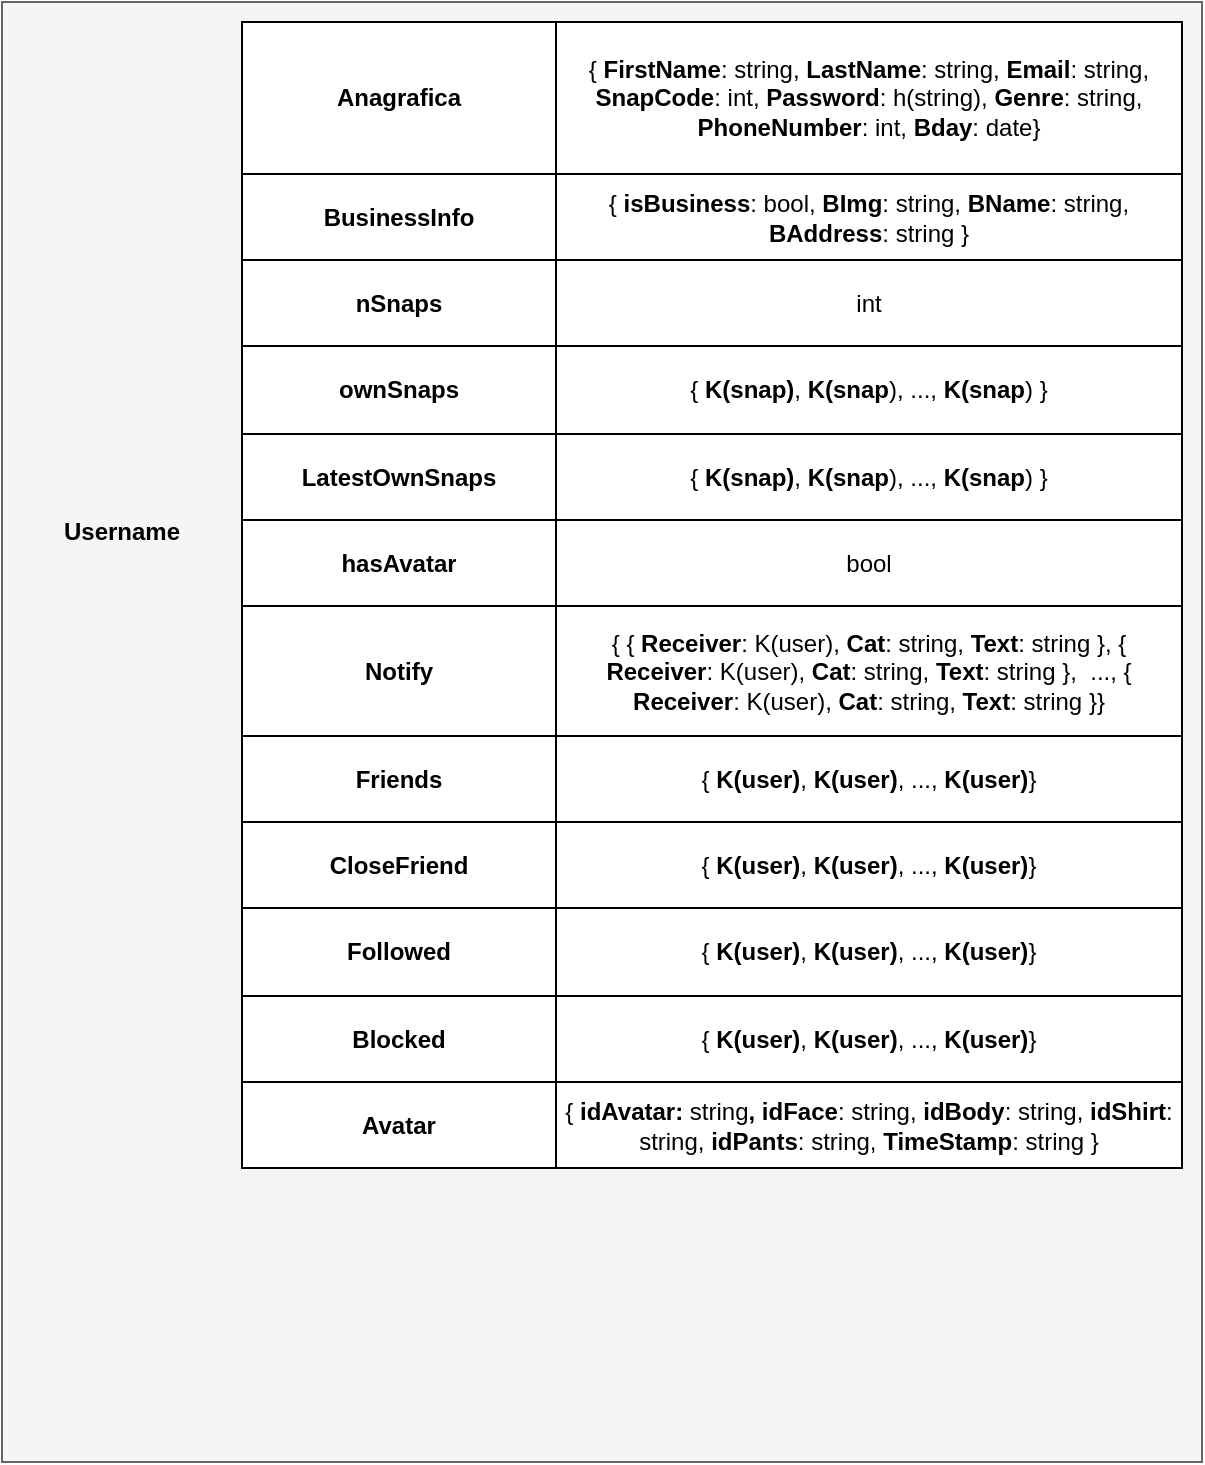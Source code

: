 <mxfile version="22.0.8" type="github">
  <diagram name="Page-1" id="lnG2zAfyn-MAA1SeDjfi">
    <mxGraphModel dx="1050" dy="479" grid="1" gridSize="10" guides="1" tooltips="1" connect="1" arrows="1" fold="1" page="1" pageScale="1" pageWidth="1169" pageHeight="827" math="0" shadow="0">
      <root>
        <mxCell id="0" />
        <mxCell id="1" parent="0" />
        <mxCell id="Hmr-0E7K-5ribQI1uCZg-1" value="" style="rounded=0;whiteSpace=wrap;html=1;fillColor=#f5f5f5;fontColor=#333333;strokeColor=#666666;" vertex="1" parent="1">
          <mxGeometry x="290" y="90" width="600" height="730" as="geometry" />
        </mxCell>
        <mxCell id="Hmr-0E7K-5ribQI1uCZg-2" value="&lt;font size=&quot;1&quot;&gt;&lt;b&gt;&lt;font style=&quot;font-size: 12px;&quot;&gt;Username&lt;/font&gt;&lt;/b&gt;&lt;/font&gt;" style="text;html=1;strokeColor=none;fillColor=none;align=center;verticalAlign=middle;whiteSpace=wrap;rounded=0;" vertex="1" parent="1">
          <mxGeometry x="320" y="340" width="60" height="30" as="geometry" />
        </mxCell>
        <mxCell id="Hmr-0E7K-5ribQI1uCZg-3" value="" style="shape=table;startSize=0;container=1;collapsible=0;childLayout=tableLayout;" vertex="1" parent="1">
          <mxGeometry x="410" y="100" width="470" height="573" as="geometry" />
        </mxCell>
        <mxCell id="Hmr-0E7K-5ribQI1uCZg-4" value="" style="shape=tableRow;horizontal=0;startSize=0;swimlaneHead=0;swimlaneBody=0;strokeColor=inherit;top=0;left=0;bottom=0;right=0;collapsible=0;dropTarget=0;fillColor=none;points=[[0,0.5],[1,0.5]];portConstraint=eastwest;" vertex="1" parent="Hmr-0E7K-5ribQI1uCZg-3">
          <mxGeometry width="470" height="76" as="geometry" />
        </mxCell>
        <mxCell id="Hmr-0E7K-5ribQI1uCZg-5" value="&lt;b&gt;Anagrafica&lt;/b&gt;" style="shape=partialRectangle;html=1;whiteSpace=wrap;connectable=0;strokeColor=inherit;overflow=hidden;fillColor=none;top=0;left=0;bottom=0;right=0;pointerEvents=1;" vertex="1" parent="Hmr-0E7K-5ribQI1uCZg-4">
          <mxGeometry width="157" height="76" as="geometry">
            <mxRectangle width="157" height="76" as="alternateBounds" />
          </mxGeometry>
        </mxCell>
        <mxCell id="Hmr-0E7K-5ribQI1uCZg-6" value="{ &lt;b&gt;FirstName&lt;/b&gt;: string, &lt;b&gt;LastName&lt;/b&gt;: string, &lt;b&gt;Email&lt;/b&gt;: string, &lt;b&gt;SnapCode&lt;/b&gt;: int, &lt;b&gt;Password&lt;/b&gt;: h(string), &lt;b&gt;Genre&lt;/b&gt;: string, &lt;b&gt;PhoneNumber&lt;/b&gt;: int, &lt;b&gt;Bday&lt;/b&gt;: date}" style="shape=partialRectangle;html=1;whiteSpace=wrap;connectable=0;strokeColor=inherit;overflow=hidden;fillColor=none;top=0;left=0;bottom=0;right=0;pointerEvents=1;" vertex="1" parent="Hmr-0E7K-5ribQI1uCZg-4">
          <mxGeometry x="157" width="313" height="76" as="geometry">
            <mxRectangle width="313" height="76" as="alternateBounds" />
          </mxGeometry>
        </mxCell>
        <mxCell id="Hmr-0E7K-5ribQI1uCZg-7" value="" style="shape=tableRow;horizontal=0;startSize=0;swimlaneHead=0;swimlaneBody=0;strokeColor=inherit;top=0;left=0;bottom=0;right=0;collapsible=0;dropTarget=0;fillColor=none;points=[[0,0.5],[1,0.5]];portConstraint=eastwest;" vertex="1" parent="Hmr-0E7K-5ribQI1uCZg-3">
          <mxGeometry y="76" width="470" height="43" as="geometry" />
        </mxCell>
        <mxCell id="Hmr-0E7K-5ribQI1uCZg-8" value="&lt;b&gt;BusinessInfo&lt;/b&gt;" style="shape=partialRectangle;html=1;whiteSpace=wrap;connectable=0;strokeColor=inherit;overflow=hidden;fillColor=none;top=0;left=0;bottom=0;right=0;pointerEvents=1;" vertex="1" parent="Hmr-0E7K-5ribQI1uCZg-7">
          <mxGeometry width="157" height="43" as="geometry">
            <mxRectangle width="157" height="43" as="alternateBounds" />
          </mxGeometry>
        </mxCell>
        <mxCell id="Hmr-0E7K-5ribQI1uCZg-9" value="{ &lt;b&gt;isBusiness&lt;/b&gt;: bool, &lt;b&gt;BImg&lt;/b&gt;: string, &lt;b&gt;BName&lt;/b&gt;: string, &lt;b&gt;BAddress&lt;/b&gt;: string }" style="shape=partialRectangle;html=1;whiteSpace=wrap;connectable=0;strokeColor=inherit;overflow=hidden;fillColor=none;top=0;left=0;bottom=0;right=0;pointerEvents=1;" vertex="1" parent="Hmr-0E7K-5ribQI1uCZg-7">
          <mxGeometry x="157" width="313" height="43" as="geometry">
            <mxRectangle width="313" height="43" as="alternateBounds" />
          </mxGeometry>
        </mxCell>
        <mxCell id="Hmr-0E7K-5ribQI1uCZg-10" value="" style="shape=tableRow;horizontal=0;startSize=0;swimlaneHead=0;swimlaneBody=0;strokeColor=inherit;top=0;left=0;bottom=0;right=0;collapsible=0;dropTarget=0;fillColor=none;points=[[0,0.5],[1,0.5]];portConstraint=eastwest;" vertex="1" parent="Hmr-0E7K-5ribQI1uCZg-3">
          <mxGeometry y="119" width="470" height="43" as="geometry" />
        </mxCell>
        <mxCell id="Hmr-0E7K-5ribQI1uCZg-11" value="&lt;b&gt;nSnaps&lt;/b&gt;" style="shape=partialRectangle;html=1;whiteSpace=wrap;connectable=0;strokeColor=inherit;overflow=hidden;fillColor=none;top=0;left=0;bottom=0;right=0;pointerEvents=1;" vertex="1" parent="Hmr-0E7K-5ribQI1uCZg-10">
          <mxGeometry width="157" height="43" as="geometry">
            <mxRectangle width="157" height="43" as="alternateBounds" />
          </mxGeometry>
        </mxCell>
        <mxCell id="Hmr-0E7K-5ribQI1uCZg-12" value="int" style="shape=partialRectangle;html=1;whiteSpace=wrap;connectable=0;strokeColor=inherit;overflow=hidden;fillColor=none;top=0;left=0;bottom=0;right=0;pointerEvents=1;" vertex="1" parent="Hmr-0E7K-5ribQI1uCZg-10">
          <mxGeometry x="157" width="313" height="43" as="geometry">
            <mxRectangle width="313" height="43" as="alternateBounds" />
          </mxGeometry>
        </mxCell>
        <mxCell id="Hmr-0E7K-5ribQI1uCZg-13" value="" style="shape=tableRow;horizontal=0;startSize=0;swimlaneHead=0;swimlaneBody=0;strokeColor=inherit;top=0;left=0;bottom=0;right=0;collapsible=0;dropTarget=0;fillColor=none;points=[[0,0.5],[1,0.5]];portConstraint=eastwest;" vertex="1" parent="Hmr-0E7K-5ribQI1uCZg-3">
          <mxGeometry y="162" width="470" height="44" as="geometry" />
        </mxCell>
        <mxCell id="Hmr-0E7K-5ribQI1uCZg-14" value="&lt;b&gt;ownSnaps&lt;/b&gt;" style="shape=partialRectangle;html=1;whiteSpace=wrap;connectable=0;strokeColor=inherit;overflow=hidden;fillColor=none;top=0;left=0;bottom=0;right=0;pointerEvents=1;" vertex="1" parent="Hmr-0E7K-5ribQI1uCZg-13">
          <mxGeometry width="157" height="44" as="geometry">
            <mxRectangle width="157" height="44" as="alternateBounds" />
          </mxGeometry>
        </mxCell>
        <mxCell id="Hmr-0E7K-5ribQI1uCZg-15" value="{&lt;b&gt; K(snap)&lt;/b&gt;, &lt;b&gt;K(snap&lt;/b&gt;), ..., &lt;b&gt;K(snap&lt;/b&gt;) }" style="shape=partialRectangle;html=1;whiteSpace=wrap;connectable=0;strokeColor=inherit;overflow=hidden;fillColor=none;top=0;left=0;bottom=0;right=0;pointerEvents=1;" vertex="1" parent="Hmr-0E7K-5ribQI1uCZg-13">
          <mxGeometry x="157" width="313" height="44" as="geometry">
            <mxRectangle width="313" height="44" as="alternateBounds" />
          </mxGeometry>
        </mxCell>
        <mxCell id="Hmr-0E7K-5ribQI1uCZg-16" value="" style="shape=tableRow;horizontal=0;startSize=0;swimlaneHead=0;swimlaneBody=0;strokeColor=inherit;top=0;left=0;bottom=0;right=0;collapsible=0;dropTarget=0;fillColor=none;points=[[0,0.5],[1,0.5]];portConstraint=eastwest;" vertex="1" parent="Hmr-0E7K-5ribQI1uCZg-3">
          <mxGeometry y="206" width="470" height="43" as="geometry" />
        </mxCell>
        <mxCell id="Hmr-0E7K-5ribQI1uCZg-17" value="&lt;b&gt;LatestOwnSnaps&lt;/b&gt;" style="shape=partialRectangle;html=1;whiteSpace=wrap;connectable=0;strokeColor=inherit;overflow=hidden;fillColor=none;top=0;left=0;bottom=0;right=0;pointerEvents=1;" vertex="1" parent="Hmr-0E7K-5ribQI1uCZg-16">
          <mxGeometry width="157" height="43" as="geometry">
            <mxRectangle width="157" height="43" as="alternateBounds" />
          </mxGeometry>
        </mxCell>
        <mxCell id="Hmr-0E7K-5ribQI1uCZg-18" value="{&lt;b&gt; K(snap)&lt;/b&gt;, &lt;b&gt;K(snap&lt;/b&gt;), ..., &lt;b&gt;K(snap&lt;/b&gt;) }" style="shape=partialRectangle;html=1;whiteSpace=wrap;connectable=0;strokeColor=inherit;overflow=hidden;fillColor=none;top=0;left=0;bottom=0;right=0;pointerEvents=1;" vertex="1" parent="Hmr-0E7K-5ribQI1uCZg-16">
          <mxGeometry x="157" width="313" height="43" as="geometry">
            <mxRectangle width="313" height="43" as="alternateBounds" />
          </mxGeometry>
        </mxCell>
        <mxCell id="Hmr-0E7K-5ribQI1uCZg-19" value="" style="shape=tableRow;horizontal=0;startSize=0;swimlaneHead=0;swimlaneBody=0;strokeColor=inherit;top=0;left=0;bottom=0;right=0;collapsible=0;dropTarget=0;fillColor=none;points=[[0,0.5],[1,0.5]];portConstraint=eastwest;" vertex="1" parent="Hmr-0E7K-5ribQI1uCZg-3">
          <mxGeometry y="249" width="470" height="43" as="geometry" />
        </mxCell>
        <mxCell id="Hmr-0E7K-5ribQI1uCZg-20" value="&lt;b&gt;hasAvatar&lt;/b&gt;" style="shape=partialRectangle;html=1;whiteSpace=wrap;connectable=0;strokeColor=inherit;overflow=hidden;fillColor=none;top=0;left=0;bottom=0;right=0;pointerEvents=1;" vertex="1" parent="Hmr-0E7K-5ribQI1uCZg-19">
          <mxGeometry width="157" height="43" as="geometry">
            <mxRectangle width="157" height="43" as="alternateBounds" />
          </mxGeometry>
        </mxCell>
        <mxCell id="Hmr-0E7K-5ribQI1uCZg-21" value="bool" style="shape=partialRectangle;html=1;whiteSpace=wrap;connectable=0;strokeColor=inherit;overflow=hidden;fillColor=none;top=0;left=0;bottom=0;right=0;pointerEvents=1;" vertex="1" parent="Hmr-0E7K-5ribQI1uCZg-19">
          <mxGeometry x="157" width="313" height="43" as="geometry">
            <mxRectangle width="313" height="43" as="alternateBounds" />
          </mxGeometry>
        </mxCell>
        <mxCell id="Hmr-0E7K-5ribQI1uCZg-22" value="" style="shape=tableRow;horizontal=0;startSize=0;swimlaneHead=0;swimlaneBody=0;strokeColor=inherit;top=0;left=0;bottom=0;right=0;collapsible=0;dropTarget=0;fillColor=none;points=[[0,0.5],[1,0.5]];portConstraint=eastwest;" vertex="1" parent="Hmr-0E7K-5ribQI1uCZg-3">
          <mxGeometry y="292" width="470" height="65" as="geometry" />
        </mxCell>
        <mxCell id="Hmr-0E7K-5ribQI1uCZg-23" value="&lt;b&gt;Notify&lt;/b&gt;" style="shape=partialRectangle;html=1;whiteSpace=wrap;connectable=0;strokeColor=inherit;overflow=hidden;fillColor=none;top=0;left=0;bottom=0;right=0;pointerEvents=1;" vertex="1" parent="Hmr-0E7K-5ribQI1uCZg-22">
          <mxGeometry width="157" height="65" as="geometry">
            <mxRectangle width="157" height="65" as="alternateBounds" />
          </mxGeometry>
        </mxCell>
        <mxCell id="Hmr-0E7K-5ribQI1uCZg-24" value="{ { &lt;b&gt;Receiver&lt;/b&gt;: K(user), &lt;b&gt;Cat&lt;/b&gt;: string, &lt;b&gt;Text&lt;/b&gt;: string },&amp;nbsp;{ &lt;b&gt;Receiver&lt;/b&gt;: K(user), &lt;b&gt;Cat&lt;/b&gt;: string, &lt;b&gt;Text&lt;/b&gt;: string },&amp;nbsp; ..., { &lt;b&gt;Receiver&lt;/b&gt;: K(user), &lt;b&gt;Cat&lt;/b&gt;: string, &lt;b&gt;Text&lt;/b&gt;: string }}" style="shape=partialRectangle;html=1;whiteSpace=wrap;connectable=0;strokeColor=inherit;overflow=hidden;fillColor=none;top=0;left=0;bottom=0;right=0;pointerEvents=1;" vertex="1" parent="Hmr-0E7K-5ribQI1uCZg-22">
          <mxGeometry x="157" width="313" height="65" as="geometry">
            <mxRectangle width="313" height="65" as="alternateBounds" />
          </mxGeometry>
        </mxCell>
        <mxCell id="Hmr-0E7K-5ribQI1uCZg-25" value="" style="shape=tableRow;horizontal=0;startSize=0;swimlaneHead=0;swimlaneBody=0;strokeColor=inherit;top=0;left=0;bottom=0;right=0;collapsible=0;dropTarget=0;fillColor=none;points=[[0,0.5],[1,0.5]];portConstraint=eastwest;" vertex="1" parent="Hmr-0E7K-5ribQI1uCZg-3">
          <mxGeometry y="357" width="470" height="43" as="geometry" />
        </mxCell>
        <mxCell id="Hmr-0E7K-5ribQI1uCZg-26" value="&lt;b&gt;Friends&lt;/b&gt;" style="shape=partialRectangle;html=1;whiteSpace=wrap;connectable=0;strokeColor=inherit;overflow=hidden;fillColor=none;top=0;left=0;bottom=0;right=0;pointerEvents=1;" vertex="1" parent="Hmr-0E7K-5ribQI1uCZg-25">
          <mxGeometry width="157" height="43" as="geometry">
            <mxRectangle width="157" height="43" as="alternateBounds" />
          </mxGeometry>
        </mxCell>
        <mxCell id="Hmr-0E7K-5ribQI1uCZg-27" value="{ &lt;b&gt;K(user)&lt;/b&gt;, &lt;b&gt;K(user)&lt;/b&gt;, ..., &lt;b&gt;K(user)&lt;/b&gt;}" style="shape=partialRectangle;html=1;whiteSpace=wrap;connectable=0;strokeColor=inherit;overflow=hidden;fillColor=none;top=0;left=0;bottom=0;right=0;pointerEvents=1;" vertex="1" parent="Hmr-0E7K-5ribQI1uCZg-25">
          <mxGeometry x="157" width="313" height="43" as="geometry">
            <mxRectangle width="313" height="43" as="alternateBounds" />
          </mxGeometry>
        </mxCell>
        <mxCell id="Hmr-0E7K-5ribQI1uCZg-28" value="" style="shape=tableRow;horizontal=0;startSize=0;swimlaneHead=0;swimlaneBody=0;strokeColor=inherit;top=0;left=0;bottom=0;right=0;collapsible=0;dropTarget=0;fillColor=none;points=[[0,0.5],[1,0.5]];portConstraint=eastwest;" vertex="1" parent="Hmr-0E7K-5ribQI1uCZg-3">
          <mxGeometry y="400" width="470" height="43" as="geometry" />
        </mxCell>
        <mxCell id="Hmr-0E7K-5ribQI1uCZg-29" value="&lt;b&gt;CloseFriend&lt;/b&gt;" style="shape=partialRectangle;html=1;whiteSpace=wrap;connectable=0;strokeColor=inherit;overflow=hidden;fillColor=none;top=0;left=0;bottom=0;right=0;pointerEvents=1;" vertex="1" parent="Hmr-0E7K-5ribQI1uCZg-28">
          <mxGeometry width="157" height="43" as="geometry">
            <mxRectangle width="157" height="43" as="alternateBounds" />
          </mxGeometry>
        </mxCell>
        <mxCell id="Hmr-0E7K-5ribQI1uCZg-30" value="{ &lt;b&gt;K(user)&lt;/b&gt;, &lt;b&gt;K(user)&lt;/b&gt;, ..., &lt;b&gt;K(user)&lt;/b&gt;}" style="shape=partialRectangle;html=1;whiteSpace=wrap;connectable=0;strokeColor=inherit;overflow=hidden;fillColor=none;top=0;left=0;bottom=0;right=0;pointerEvents=1;" vertex="1" parent="Hmr-0E7K-5ribQI1uCZg-28">
          <mxGeometry x="157" width="313" height="43" as="geometry">
            <mxRectangle width="313" height="43" as="alternateBounds" />
          </mxGeometry>
        </mxCell>
        <mxCell id="Hmr-0E7K-5ribQI1uCZg-31" value="" style="shape=tableRow;horizontal=0;startSize=0;swimlaneHead=0;swimlaneBody=0;strokeColor=inherit;top=0;left=0;bottom=0;right=0;collapsible=0;dropTarget=0;fillColor=none;points=[[0,0.5],[1,0.5]];portConstraint=eastwest;" vertex="1" parent="Hmr-0E7K-5ribQI1uCZg-3">
          <mxGeometry y="443" width="470" height="44" as="geometry" />
        </mxCell>
        <mxCell id="Hmr-0E7K-5ribQI1uCZg-32" value="&lt;b&gt;Followed&lt;/b&gt;" style="shape=partialRectangle;html=1;whiteSpace=wrap;connectable=0;strokeColor=inherit;overflow=hidden;fillColor=none;top=0;left=0;bottom=0;right=0;pointerEvents=1;" vertex="1" parent="Hmr-0E7K-5ribQI1uCZg-31">
          <mxGeometry width="157" height="44" as="geometry">
            <mxRectangle width="157" height="44" as="alternateBounds" />
          </mxGeometry>
        </mxCell>
        <mxCell id="Hmr-0E7K-5ribQI1uCZg-33" value="{ &lt;b&gt;K(user)&lt;/b&gt;, &lt;b&gt;K(user)&lt;/b&gt;, ..., &lt;b&gt;K(user)&lt;/b&gt;}" style="shape=partialRectangle;html=1;whiteSpace=wrap;connectable=0;strokeColor=inherit;overflow=hidden;fillColor=none;top=0;left=0;bottom=0;right=0;pointerEvents=1;" vertex="1" parent="Hmr-0E7K-5ribQI1uCZg-31">
          <mxGeometry x="157" width="313" height="44" as="geometry">
            <mxRectangle width="313" height="44" as="alternateBounds" />
          </mxGeometry>
        </mxCell>
        <mxCell id="Hmr-0E7K-5ribQI1uCZg-65" value="" style="shape=tableRow;horizontal=0;startSize=0;swimlaneHead=0;swimlaneBody=0;strokeColor=inherit;top=0;left=0;bottom=0;right=0;collapsible=0;dropTarget=0;fillColor=none;points=[[0,0.5],[1,0.5]];portConstraint=eastwest;" vertex="1" parent="Hmr-0E7K-5ribQI1uCZg-3">
          <mxGeometry y="487" width="470" height="43" as="geometry" />
        </mxCell>
        <mxCell id="Hmr-0E7K-5ribQI1uCZg-66" value="&lt;b&gt;Blocked&lt;/b&gt;" style="shape=partialRectangle;html=1;whiteSpace=wrap;connectable=0;strokeColor=inherit;overflow=hidden;fillColor=none;top=0;left=0;bottom=0;right=0;pointerEvents=1;" vertex="1" parent="Hmr-0E7K-5ribQI1uCZg-65">
          <mxGeometry width="157" height="43" as="geometry">
            <mxRectangle width="157" height="43" as="alternateBounds" />
          </mxGeometry>
        </mxCell>
        <mxCell id="Hmr-0E7K-5ribQI1uCZg-67" value="{ &lt;b&gt;K(user)&lt;/b&gt;, &lt;b&gt;K(user)&lt;/b&gt;, ..., &lt;b&gt;K(user)&lt;/b&gt;}" style="shape=partialRectangle;html=1;whiteSpace=wrap;connectable=0;strokeColor=inherit;overflow=hidden;fillColor=none;top=0;left=0;bottom=0;right=0;pointerEvents=1;" vertex="1" parent="Hmr-0E7K-5ribQI1uCZg-65">
          <mxGeometry x="157" width="313" height="43" as="geometry">
            <mxRectangle width="313" height="43" as="alternateBounds" />
          </mxGeometry>
        </mxCell>
        <mxCell id="Hmr-0E7K-5ribQI1uCZg-68" value="" style="shape=tableRow;horizontal=0;startSize=0;swimlaneHead=0;swimlaneBody=0;strokeColor=inherit;top=0;left=0;bottom=0;right=0;collapsible=0;dropTarget=0;fillColor=none;points=[[0,0.5],[1,0.5]];portConstraint=eastwest;" vertex="1" parent="Hmr-0E7K-5ribQI1uCZg-3">
          <mxGeometry y="530" width="470" height="43" as="geometry" />
        </mxCell>
        <mxCell id="Hmr-0E7K-5ribQI1uCZg-69" value="&lt;b&gt;Avatar&lt;/b&gt;" style="shape=partialRectangle;html=1;whiteSpace=wrap;connectable=0;strokeColor=inherit;overflow=hidden;fillColor=none;top=0;left=0;bottom=0;right=0;pointerEvents=1;" vertex="1" parent="Hmr-0E7K-5ribQI1uCZg-68">
          <mxGeometry width="157" height="43" as="geometry">
            <mxRectangle width="157" height="43" as="alternateBounds" />
          </mxGeometry>
        </mxCell>
        <mxCell id="Hmr-0E7K-5ribQI1uCZg-70" value="{&lt;b&gt; idAvatar: &lt;/b&gt;string&lt;b&gt;, idFace&lt;/b&gt;: string, &lt;b&gt;idBody&lt;/b&gt;: string, &lt;b&gt;idShirt&lt;/b&gt;: string, &lt;b&gt;idPants&lt;/b&gt;: string, &lt;b&gt;TimeStamp&lt;/b&gt;: string }" style="shape=partialRectangle;html=1;whiteSpace=wrap;connectable=0;strokeColor=inherit;overflow=hidden;fillColor=none;top=0;left=0;bottom=0;right=0;pointerEvents=1;" vertex="1" parent="Hmr-0E7K-5ribQI1uCZg-68">
          <mxGeometry x="157" width="313" height="43" as="geometry">
            <mxRectangle width="313" height="43" as="alternateBounds" />
          </mxGeometry>
        </mxCell>
      </root>
    </mxGraphModel>
  </diagram>
</mxfile>
